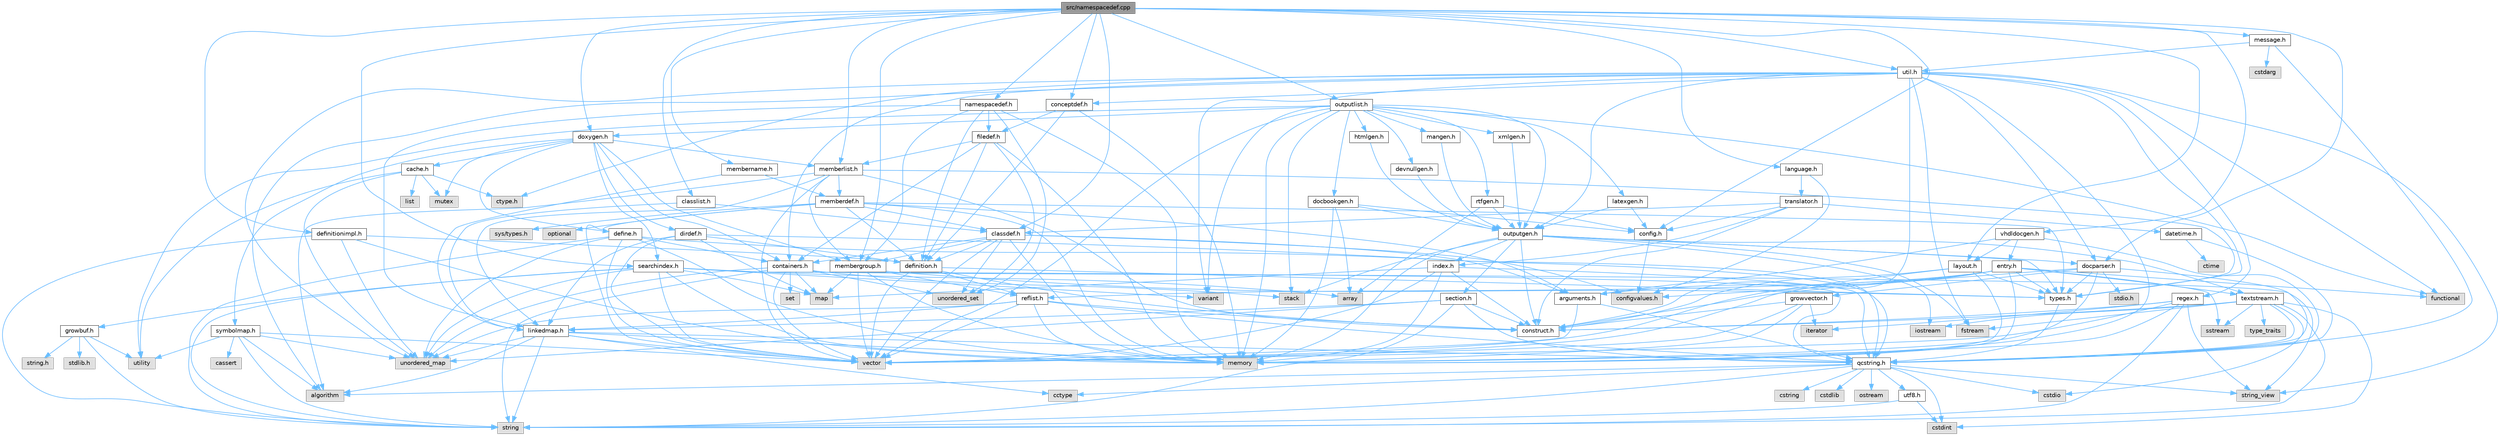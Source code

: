 digraph "src/namespacedef.cpp"
{
 // INTERACTIVE_SVG=YES
 // LATEX_PDF_SIZE
  bgcolor="transparent";
  edge [fontname=Helvetica,fontsize=10,labelfontname=Helvetica,labelfontsize=10];
  node [fontname=Helvetica,fontsize=10,shape=box,height=0.2,width=0.4];
  Node1 [id="Node000001",label="src/namespacedef.cpp",height=0.2,width=0.4,color="gray40", fillcolor="grey60", style="filled", fontcolor="black",tooltip=" "];
  Node1 -> Node2 [id="edge1_Node000001_Node000002",color="steelblue1",style="solid",tooltip=" "];
  Node2 [id="Node000002",label="namespacedef.h",height=0.2,width=0.4,color="grey40", fillcolor="white", style="filled",URL="$d7/d97/namespacedef_8h.html",tooltip=" "];
  Node2 -> Node3 [id="edge2_Node000002_Node000003",color="steelblue1",style="solid",tooltip=" "];
  Node3 [id="Node000003",label="memory",height=0.2,width=0.4,color="grey60", fillcolor="#E0E0E0", style="filled",tooltip=" "];
  Node2 -> Node4 [id="edge3_Node000002_Node000004",color="steelblue1",style="solid",tooltip=" "];
  Node4 [id="Node000004",label="unordered_set",height=0.2,width=0.4,color="grey60", fillcolor="#E0E0E0", style="filled",tooltip=" "];
  Node2 -> Node5 [id="edge4_Node000002_Node000005",color="steelblue1",style="solid",tooltip=" "];
  Node5 [id="Node000005",label="definition.h",height=0.2,width=0.4,color="grey40", fillcolor="white", style="filled",URL="$df/da1/definition_8h.html",tooltip=" "];
  Node5 -> Node6 [id="edge5_Node000005_Node000006",color="steelblue1",style="solid",tooltip=" "];
  Node6 [id="Node000006",label="vector",height=0.2,width=0.4,color="grey60", fillcolor="#E0E0E0", style="filled",tooltip=" "];
  Node5 -> Node7 [id="edge6_Node000005_Node000007",color="steelblue1",style="solid",tooltip=" "];
  Node7 [id="Node000007",label="types.h",height=0.2,width=0.4,color="grey40", fillcolor="white", style="filled",URL="$d9/d49/types_8h.html",tooltip="This file contains a number of basic enums and types."];
  Node7 -> Node8 [id="edge7_Node000007_Node000008",color="steelblue1",style="solid",tooltip=" "];
  Node8 [id="Node000008",label="qcstring.h",height=0.2,width=0.4,color="grey40", fillcolor="white", style="filled",URL="$d7/d5c/qcstring_8h.html",tooltip=" "];
  Node8 -> Node9 [id="edge8_Node000008_Node000009",color="steelblue1",style="solid",tooltip=" "];
  Node9 [id="Node000009",label="string",height=0.2,width=0.4,color="grey60", fillcolor="#E0E0E0", style="filled",tooltip=" "];
  Node8 -> Node10 [id="edge9_Node000008_Node000010",color="steelblue1",style="solid",tooltip=" "];
  Node10 [id="Node000010",label="string_view",height=0.2,width=0.4,color="grey60", fillcolor="#E0E0E0", style="filled",tooltip=" "];
  Node8 -> Node11 [id="edge10_Node000008_Node000011",color="steelblue1",style="solid",tooltip=" "];
  Node11 [id="Node000011",label="algorithm",height=0.2,width=0.4,color="grey60", fillcolor="#E0E0E0", style="filled",tooltip=" "];
  Node8 -> Node12 [id="edge11_Node000008_Node000012",color="steelblue1",style="solid",tooltip=" "];
  Node12 [id="Node000012",label="cctype",height=0.2,width=0.4,color="grey60", fillcolor="#E0E0E0", style="filled",tooltip=" "];
  Node8 -> Node13 [id="edge12_Node000008_Node000013",color="steelblue1",style="solid",tooltip=" "];
  Node13 [id="Node000013",label="cstring",height=0.2,width=0.4,color="grey60", fillcolor="#E0E0E0", style="filled",tooltip=" "];
  Node8 -> Node14 [id="edge13_Node000008_Node000014",color="steelblue1",style="solid",tooltip=" "];
  Node14 [id="Node000014",label="cstdio",height=0.2,width=0.4,color="grey60", fillcolor="#E0E0E0", style="filled",tooltip=" "];
  Node8 -> Node15 [id="edge14_Node000008_Node000015",color="steelblue1",style="solid",tooltip=" "];
  Node15 [id="Node000015",label="cstdlib",height=0.2,width=0.4,color="grey60", fillcolor="#E0E0E0", style="filled",tooltip=" "];
  Node8 -> Node16 [id="edge15_Node000008_Node000016",color="steelblue1",style="solid",tooltip=" "];
  Node16 [id="Node000016",label="cstdint",height=0.2,width=0.4,color="grey60", fillcolor="#E0E0E0", style="filled",tooltip=" "];
  Node8 -> Node17 [id="edge16_Node000008_Node000017",color="steelblue1",style="solid",tooltip=" "];
  Node17 [id="Node000017",label="ostream",height=0.2,width=0.4,color="grey60", fillcolor="#E0E0E0", style="filled",tooltip=" "];
  Node8 -> Node18 [id="edge17_Node000008_Node000018",color="steelblue1",style="solid",tooltip=" "];
  Node18 [id="Node000018",label="utf8.h",height=0.2,width=0.4,color="grey40", fillcolor="white", style="filled",URL="$db/d7c/utf8_8h.html",tooltip="Various UTF8 related helper functions."];
  Node18 -> Node16 [id="edge18_Node000018_Node000016",color="steelblue1",style="solid",tooltip=" "];
  Node18 -> Node9 [id="edge19_Node000018_Node000009",color="steelblue1",style="solid",tooltip=" "];
  Node5 -> Node19 [id="edge20_Node000005_Node000019",color="steelblue1",style="solid",tooltip=" "];
  Node19 [id="Node000019",label="reflist.h",height=0.2,width=0.4,color="grey40", fillcolor="white", style="filled",URL="$d1/d02/reflist_8h.html",tooltip=" "];
  Node19 -> Node6 [id="edge21_Node000019_Node000006",color="steelblue1",style="solid",tooltip=" "];
  Node19 -> Node20 [id="edge22_Node000019_Node000020",color="steelblue1",style="solid",tooltip=" "];
  Node20 [id="Node000020",label="unordered_map",height=0.2,width=0.4,color="grey60", fillcolor="#E0E0E0", style="filled",tooltip=" "];
  Node19 -> Node3 [id="edge23_Node000019_Node000003",color="steelblue1",style="solid",tooltip=" "];
  Node19 -> Node8 [id="edge24_Node000019_Node000008",color="steelblue1",style="solid",tooltip=" "];
  Node19 -> Node21 [id="edge25_Node000019_Node000021",color="steelblue1",style="solid",tooltip=" "];
  Node21 [id="Node000021",label="linkedmap.h",height=0.2,width=0.4,color="grey40", fillcolor="white", style="filled",URL="$da/de1/linkedmap_8h.html",tooltip=" "];
  Node21 -> Node20 [id="edge26_Node000021_Node000020",color="steelblue1",style="solid",tooltip=" "];
  Node21 -> Node6 [id="edge27_Node000021_Node000006",color="steelblue1",style="solid",tooltip=" "];
  Node21 -> Node3 [id="edge28_Node000021_Node000003",color="steelblue1",style="solid",tooltip=" "];
  Node21 -> Node9 [id="edge29_Node000021_Node000009",color="steelblue1",style="solid",tooltip=" "];
  Node21 -> Node11 [id="edge30_Node000021_Node000011",color="steelblue1",style="solid",tooltip=" "];
  Node21 -> Node12 [id="edge31_Node000021_Node000012",color="steelblue1",style="solid",tooltip=" "];
  Node21 -> Node8 [id="edge32_Node000021_Node000008",color="steelblue1",style="solid",tooltip=" "];
  Node19 -> Node22 [id="edge33_Node000019_Node000022",color="steelblue1",style="solid",tooltip=" "];
  Node22 [id="Node000022",label="construct.h",height=0.2,width=0.4,color="grey40", fillcolor="white", style="filled",URL="$d7/dfc/construct_8h.html",tooltip=" "];
  Node5 -> Node22 [id="edge34_Node000005_Node000022",color="steelblue1",style="solid",tooltip=" "];
  Node2 -> Node23 [id="edge35_Node000002_Node000023",color="steelblue1",style="solid",tooltip=" "];
  Node23 [id="Node000023",label="filedef.h",height=0.2,width=0.4,color="grey40", fillcolor="white", style="filled",URL="$d4/d3a/filedef_8h.html",tooltip=" "];
  Node23 -> Node3 [id="edge36_Node000023_Node000003",color="steelblue1",style="solid",tooltip=" "];
  Node23 -> Node4 [id="edge37_Node000023_Node000004",color="steelblue1",style="solid",tooltip=" "];
  Node23 -> Node5 [id="edge38_Node000023_Node000005",color="steelblue1",style="solid",tooltip=" "];
  Node23 -> Node24 [id="edge39_Node000023_Node000024",color="steelblue1",style="solid",tooltip=" "];
  Node24 [id="Node000024",label="memberlist.h",height=0.2,width=0.4,color="grey40", fillcolor="white", style="filled",URL="$dd/d78/memberlist_8h.html",tooltip=" "];
  Node24 -> Node6 [id="edge40_Node000024_Node000006",color="steelblue1",style="solid",tooltip=" "];
  Node24 -> Node11 [id="edge41_Node000024_Node000011",color="steelblue1",style="solid",tooltip=" "];
  Node24 -> Node25 [id="edge42_Node000024_Node000025",color="steelblue1",style="solid",tooltip=" "];
  Node25 [id="Node000025",label="memberdef.h",height=0.2,width=0.4,color="grey40", fillcolor="white", style="filled",URL="$d4/d46/memberdef_8h.html",tooltip=" "];
  Node25 -> Node6 [id="edge43_Node000025_Node000006",color="steelblue1",style="solid",tooltip=" "];
  Node25 -> Node3 [id="edge44_Node000025_Node000003",color="steelblue1",style="solid",tooltip=" "];
  Node25 -> Node26 [id="edge45_Node000025_Node000026",color="steelblue1",style="solid",tooltip=" "];
  Node26 [id="Node000026",label="optional",height=0.2,width=0.4,color="grey60", fillcolor="#E0E0E0", style="filled",tooltip=" "];
  Node25 -> Node27 [id="edge46_Node000025_Node000027",color="steelblue1",style="solid",tooltip=" "];
  Node27 [id="Node000027",label="sys/types.h",height=0.2,width=0.4,color="grey60", fillcolor="#E0E0E0", style="filled",tooltip=" "];
  Node25 -> Node7 [id="edge47_Node000025_Node000007",color="steelblue1",style="solid",tooltip=" "];
  Node25 -> Node5 [id="edge48_Node000025_Node000005",color="steelblue1",style="solid",tooltip=" "];
  Node25 -> Node28 [id="edge49_Node000025_Node000028",color="steelblue1",style="solid",tooltip=" "];
  Node28 [id="Node000028",label="arguments.h",height=0.2,width=0.4,color="grey40", fillcolor="white", style="filled",URL="$df/d9b/arguments_8h.html",tooltip=" "];
  Node28 -> Node6 [id="edge50_Node000028_Node000006",color="steelblue1",style="solid",tooltip=" "];
  Node28 -> Node8 [id="edge51_Node000028_Node000008",color="steelblue1",style="solid",tooltip=" "];
  Node25 -> Node29 [id="edge52_Node000025_Node000029",color="steelblue1",style="solid",tooltip=" "];
  Node29 [id="Node000029",label="classdef.h",height=0.2,width=0.4,color="grey40", fillcolor="white", style="filled",URL="$d1/da6/classdef_8h.html",tooltip=" "];
  Node29 -> Node3 [id="edge53_Node000029_Node000003",color="steelblue1",style="solid",tooltip=" "];
  Node29 -> Node6 [id="edge54_Node000029_Node000006",color="steelblue1",style="solid",tooltip=" "];
  Node29 -> Node4 [id="edge55_Node000029_Node000004",color="steelblue1",style="solid",tooltip=" "];
  Node29 -> Node30 [id="edge56_Node000029_Node000030",color="steelblue1",style="solid",tooltip=" "];
  Node30 [id="Node000030",label="containers.h",height=0.2,width=0.4,color="grey40", fillcolor="white", style="filled",URL="$d5/d75/containers_8h.html",tooltip=" "];
  Node30 -> Node6 [id="edge57_Node000030_Node000006",color="steelblue1",style="solid",tooltip=" "];
  Node30 -> Node9 [id="edge58_Node000030_Node000009",color="steelblue1",style="solid",tooltip=" "];
  Node30 -> Node10 [id="edge59_Node000030_Node000010",color="steelblue1",style="solid",tooltip=" "];
  Node30 -> Node31 [id="edge60_Node000030_Node000031",color="steelblue1",style="solid",tooltip=" "];
  Node31 [id="Node000031",label="set",height=0.2,width=0.4,color="grey60", fillcolor="#E0E0E0", style="filled",tooltip=" "];
  Node30 -> Node32 [id="edge61_Node000030_Node000032",color="steelblue1",style="solid",tooltip=" "];
  Node32 [id="Node000032",label="map",height=0.2,width=0.4,color="grey60", fillcolor="#E0E0E0", style="filled",tooltip=" "];
  Node30 -> Node4 [id="edge62_Node000030_Node000004",color="steelblue1",style="solid",tooltip=" "];
  Node30 -> Node20 [id="edge63_Node000030_Node000020",color="steelblue1",style="solid",tooltip=" "];
  Node30 -> Node33 [id="edge64_Node000030_Node000033",color="steelblue1",style="solid",tooltip=" "];
  Node33 [id="Node000033",label="stack",height=0.2,width=0.4,color="grey60", fillcolor="#E0E0E0", style="filled",tooltip=" "];
  Node29 -> Node5 [id="edge65_Node000029_Node000005",color="steelblue1",style="solid",tooltip=" "];
  Node29 -> Node28 [id="edge66_Node000029_Node000028",color="steelblue1",style="solid",tooltip=" "];
  Node29 -> Node34 [id="edge67_Node000029_Node000034",color="steelblue1",style="solid",tooltip=" "];
  Node34 [id="Node000034",label="membergroup.h",height=0.2,width=0.4,color="grey40", fillcolor="white", style="filled",URL="$d9/d11/membergroup_8h.html",tooltip=" "];
  Node34 -> Node6 [id="edge68_Node000034_Node000006",color="steelblue1",style="solid",tooltip=" "];
  Node34 -> Node32 [id="edge69_Node000034_Node000032",color="steelblue1",style="solid",tooltip=" "];
  Node34 -> Node3 [id="edge70_Node000034_Node000003",color="steelblue1",style="solid",tooltip=" "];
  Node34 -> Node7 [id="edge71_Node000034_Node000007",color="steelblue1",style="solid",tooltip=" "];
  Node34 -> Node19 [id="edge72_Node000034_Node000019",color="steelblue1",style="solid",tooltip=" "];
  Node29 -> Node35 [id="edge73_Node000029_Node000035",color="steelblue1",style="solid",tooltip=" "];
  Node35 [id="Node000035",label="configvalues.h",height=0.2,width=0.4,color="grey60", fillcolor="#E0E0E0", style="filled",tooltip=" "];
  Node24 -> Node21 [id="edge74_Node000024_Node000021",color="steelblue1",style="solid",tooltip=" "];
  Node24 -> Node7 [id="edge75_Node000024_Node000007",color="steelblue1",style="solid",tooltip=" "];
  Node24 -> Node34 [id="edge76_Node000024_Node000034",color="steelblue1",style="solid",tooltip=" "];
  Node24 -> Node22 [id="edge77_Node000024_Node000022",color="steelblue1",style="solid",tooltip=" "];
  Node23 -> Node30 [id="edge78_Node000023_Node000030",color="steelblue1",style="solid",tooltip=" "];
  Node2 -> Node21 [id="edge79_Node000002_Node000021",color="steelblue1",style="solid",tooltip=" "];
  Node2 -> Node34 [id="edge80_Node000002_Node000034",color="steelblue1",style="solid",tooltip=" "];
  Node1 -> Node36 [id="edge81_Node000001_Node000036",color="steelblue1",style="solid",tooltip=" "];
  Node36 [id="Node000036",label="outputlist.h",height=0.2,width=0.4,color="grey40", fillcolor="white", style="filled",URL="$d2/db9/outputlist_8h.html",tooltip=" "];
  Node36 -> Node37 [id="edge82_Node000036_Node000037",color="steelblue1",style="solid",tooltip=" "];
  Node37 [id="Node000037",label="utility",height=0.2,width=0.4,color="grey60", fillcolor="#E0E0E0", style="filled",tooltip=" "];
  Node36 -> Node6 [id="edge83_Node000036_Node000006",color="steelblue1",style="solid",tooltip=" "];
  Node36 -> Node3 [id="edge84_Node000036_Node000003",color="steelblue1",style="solid",tooltip=" "];
  Node36 -> Node38 [id="edge85_Node000036_Node000038",color="steelblue1",style="solid",tooltip=" "];
  Node38 [id="Node000038",label="variant",height=0.2,width=0.4,color="grey60", fillcolor="#E0E0E0", style="filled",tooltip=" "];
  Node36 -> Node33 [id="edge86_Node000036_Node000033",color="steelblue1",style="solid",tooltip=" "];
  Node36 -> Node39 [id="edge87_Node000036_Node000039",color="steelblue1",style="solid",tooltip=" "];
  Node39 [id="Node000039",label="functional",height=0.2,width=0.4,color="grey60", fillcolor="#E0E0E0", style="filled",tooltip=" "];
  Node36 -> Node40 [id="edge88_Node000036_Node000040",color="steelblue1",style="solid",tooltip=" "];
  Node40 [id="Node000040",label="outputgen.h",height=0.2,width=0.4,color="grey40", fillcolor="white", style="filled",URL="$df/d06/outputgen_8h.html",tooltip=" "];
  Node40 -> Node3 [id="edge89_Node000040_Node000003",color="steelblue1",style="solid",tooltip=" "];
  Node40 -> Node33 [id="edge90_Node000040_Node000033",color="steelblue1",style="solid",tooltip=" "];
  Node40 -> Node41 [id="edge91_Node000040_Node000041",color="steelblue1",style="solid",tooltip=" "];
  Node41 [id="Node000041",label="iostream",height=0.2,width=0.4,color="grey60", fillcolor="#E0E0E0", style="filled",tooltip=" "];
  Node40 -> Node42 [id="edge92_Node000040_Node000042",color="steelblue1",style="solid",tooltip=" "];
  Node42 [id="Node000042",label="fstream",height=0.2,width=0.4,color="grey60", fillcolor="#E0E0E0", style="filled",tooltip=" "];
  Node40 -> Node7 [id="edge93_Node000040_Node000007",color="steelblue1",style="solid",tooltip=" "];
  Node40 -> Node43 [id="edge94_Node000040_Node000043",color="steelblue1",style="solid",tooltip=" "];
  Node43 [id="Node000043",label="index.h",height=0.2,width=0.4,color="grey40", fillcolor="white", style="filled",URL="$d1/db5/index_8h.html",tooltip=" "];
  Node43 -> Node3 [id="edge95_Node000043_Node000003",color="steelblue1",style="solid",tooltip=" "];
  Node43 -> Node6 [id="edge96_Node000043_Node000006",color="steelblue1",style="solid",tooltip=" "];
  Node43 -> Node32 [id="edge97_Node000043_Node000032",color="steelblue1",style="solid",tooltip=" "];
  Node43 -> Node8 [id="edge98_Node000043_Node000008",color="steelblue1",style="solid",tooltip=" "];
  Node43 -> Node22 [id="edge99_Node000043_Node000022",color="steelblue1",style="solid",tooltip=" "];
  Node40 -> Node44 [id="edge100_Node000040_Node000044",color="steelblue1",style="solid",tooltip=" "];
  Node44 [id="Node000044",label="section.h",height=0.2,width=0.4,color="grey40", fillcolor="white", style="filled",URL="$d1/d2a/section_8h.html",tooltip=" "];
  Node44 -> Node9 [id="edge101_Node000044_Node000009",color="steelblue1",style="solid",tooltip=" "];
  Node44 -> Node20 [id="edge102_Node000044_Node000020",color="steelblue1",style="solid",tooltip=" "];
  Node44 -> Node8 [id="edge103_Node000044_Node000008",color="steelblue1",style="solid",tooltip=" "];
  Node44 -> Node21 [id="edge104_Node000044_Node000021",color="steelblue1",style="solid",tooltip=" "];
  Node44 -> Node22 [id="edge105_Node000044_Node000022",color="steelblue1",style="solid",tooltip=" "];
  Node40 -> Node45 [id="edge106_Node000040_Node000045",color="steelblue1",style="solid",tooltip=" "];
  Node45 [id="Node000045",label="textstream.h",height=0.2,width=0.4,color="grey40", fillcolor="white", style="filled",URL="$d4/d7d/textstream_8h.html",tooltip=" "];
  Node45 -> Node9 [id="edge107_Node000045_Node000009",color="steelblue1",style="solid",tooltip=" "];
  Node45 -> Node41 [id="edge108_Node000045_Node000041",color="steelblue1",style="solid",tooltip=" "];
  Node45 -> Node46 [id="edge109_Node000045_Node000046",color="steelblue1",style="solid",tooltip=" "];
  Node46 [id="Node000046",label="sstream",height=0.2,width=0.4,color="grey60", fillcolor="#E0E0E0", style="filled",tooltip=" "];
  Node45 -> Node16 [id="edge110_Node000045_Node000016",color="steelblue1",style="solid",tooltip=" "];
  Node45 -> Node14 [id="edge111_Node000045_Node000014",color="steelblue1",style="solid",tooltip=" "];
  Node45 -> Node42 [id="edge112_Node000045_Node000042",color="steelblue1",style="solid",tooltip=" "];
  Node45 -> Node47 [id="edge113_Node000045_Node000047",color="steelblue1",style="solid",tooltip=" "];
  Node47 [id="Node000047",label="type_traits",height=0.2,width=0.4,color="grey60", fillcolor="#E0E0E0", style="filled",tooltip=" "];
  Node45 -> Node8 [id="edge114_Node000045_Node000008",color="steelblue1",style="solid",tooltip=" "];
  Node45 -> Node22 [id="edge115_Node000045_Node000022",color="steelblue1",style="solid",tooltip=" "];
  Node40 -> Node48 [id="edge116_Node000040_Node000048",color="steelblue1",style="solid",tooltip=" "];
  Node48 [id="Node000048",label="docparser.h",height=0.2,width=0.4,color="grey40", fillcolor="white", style="filled",URL="$de/d9c/docparser_8h.html",tooltip=" "];
  Node48 -> Node49 [id="edge117_Node000048_Node000049",color="steelblue1",style="solid",tooltip=" "];
  Node49 [id="Node000049",label="stdio.h",height=0.2,width=0.4,color="grey60", fillcolor="#E0E0E0", style="filled",tooltip=" "];
  Node48 -> Node3 [id="edge118_Node000048_Node000003",color="steelblue1",style="solid",tooltip=" "];
  Node48 -> Node8 [id="edge119_Node000048_Node000008",color="steelblue1",style="solid",tooltip=" "];
  Node48 -> Node50 [id="edge120_Node000048_Node000050",color="steelblue1",style="solid",tooltip=" "];
  Node50 [id="Node000050",label="growvector.h",height=0.2,width=0.4,color="grey40", fillcolor="white", style="filled",URL="$d7/d50/growvector_8h.html",tooltip=" "];
  Node50 -> Node6 [id="edge121_Node000050_Node000006",color="steelblue1",style="solid",tooltip=" "];
  Node50 -> Node3 [id="edge122_Node000050_Node000003",color="steelblue1",style="solid",tooltip=" "];
  Node50 -> Node51 [id="edge123_Node000050_Node000051",color="steelblue1",style="solid",tooltip=" "];
  Node51 [id="Node000051",label="iterator",height=0.2,width=0.4,color="grey60", fillcolor="#E0E0E0", style="filled",tooltip=" "];
  Node50 -> Node22 [id="edge124_Node000050_Node000022",color="steelblue1",style="solid",tooltip=" "];
  Node48 -> Node22 [id="edge125_Node000048_Node000022",color="steelblue1",style="solid",tooltip=" "];
  Node48 -> Node7 [id="edge126_Node000048_Node000007",color="steelblue1",style="solid",tooltip=" "];
  Node40 -> Node22 [id="edge127_Node000040_Node000022",color="steelblue1",style="solid",tooltip=" "];
  Node36 -> Node52 [id="edge128_Node000036_Node000052",color="steelblue1",style="solid",tooltip=" "];
  Node52 [id="Node000052",label="doxygen.h",height=0.2,width=0.4,color="grey40", fillcolor="white", style="filled",URL="$d1/da1/doxygen_8h.html",tooltip=" "];
  Node52 -> Node53 [id="edge129_Node000052_Node000053",color="steelblue1",style="solid",tooltip=" "];
  Node53 [id="Node000053",label="mutex",height=0.2,width=0.4,color="grey60", fillcolor="#E0E0E0", style="filled",tooltip=" "];
  Node52 -> Node30 [id="edge130_Node000052_Node000030",color="steelblue1",style="solid",tooltip=" "];
  Node52 -> Node34 [id="edge131_Node000052_Node000034",color="steelblue1",style="solid",tooltip=" "];
  Node52 -> Node54 [id="edge132_Node000052_Node000054",color="steelblue1",style="solid",tooltip=" "];
  Node54 [id="Node000054",label="dirdef.h",height=0.2,width=0.4,color="grey40", fillcolor="white", style="filled",URL="$d6/d15/dirdef_8h.html",tooltip=" "];
  Node54 -> Node6 [id="edge133_Node000054_Node000006",color="steelblue1",style="solid",tooltip=" "];
  Node54 -> Node32 [id="edge134_Node000054_Node000032",color="steelblue1",style="solid",tooltip=" "];
  Node54 -> Node8 [id="edge135_Node000054_Node000008",color="steelblue1",style="solid",tooltip=" "];
  Node54 -> Node21 [id="edge136_Node000054_Node000021",color="steelblue1",style="solid",tooltip=" "];
  Node54 -> Node5 [id="edge137_Node000054_Node000005",color="steelblue1",style="solid",tooltip=" "];
  Node52 -> Node24 [id="edge138_Node000052_Node000024",color="steelblue1",style="solid",tooltip=" "];
  Node52 -> Node55 [id="edge139_Node000052_Node000055",color="steelblue1",style="solid",tooltip=" "];
  Node55 [id="Node000055",label="define.h",height=0.2,width=0.4,color="grey40", fillcolor="white", style="filled",URL="$df/d67/define_8h.html",tooltip=" "];
  Node55 -> Node6 [id="edge140_Node000055_Node000006",color="steelblue1",style="solid",tooltip=" "];
  Node55 -> Node3 [id="edge141_Node000055_Node000003",color="steelblue1",style="solid",tooltip=" "];
  Node55 -> Node9 [id="edge142_Node000055_Node000009",color="steelblue1",style="solid",tooltip=" "];
  Node55 -> Node20 [id="edge143_Node000055_Node000020",color="steelblue1",style="solid",tooltip=" "];
  Node55 -> Node8 [id="edge144_Node000055_Node000008",color="steelblue1",style="solid",tooltip=" "];
  Node55 -> Node30 [id="edge145_Node000055_Node000030",color="steelblue1",style="solid",tooltip=" "];
  Node52 -> Node56 [id="edge146_Node000052_Node000056",color="steelblue1",style="solid",tooltip=" "];
  Node56 [id="Node000056",label="cache.h",height=0.2,width=0.4,color="grey40", fillcolor="white", style="filled",URL="$d3/d26/cache_8h.html",tooltip=" "];
  Node56 -> Node57 [id="edge147_Node000056_Node000057",color="steelblue1",style="solid",tooltip=" "];
  Node57 [id="Node000057",label="list",height=0.2,width=0.4,color="grey60", fillcolor="#E0E0E0", style="filled",tooltip=" "];
  Node56 -> Node20 [id="edge148_Node000056_Node000020",color="steelblue1",style="solid",tooltip=" "];
  Node56 -> Node53 [id="edge149_Node000056_Node000053",color="steelblue1",style="solid",tooltip=" "];
  Node56 -> Node37 [id="edge150_Node000056_Node000037",color="steelblue1",style="solid",tooltip=" "];
  Node56 -> Node58 [id="edge151_Node000056_Node000058",color="steelblue1",style="solid",tooltip=" "];
  Node58 [id="Node000058",label="ctype.h",height=0.2,width=0.4,color="grey60", fillcolor="#E0E0E0", style="filled",tooltip=" "];
  Node52 -> Node59 [id="edge152_Node000052_Node000059",color="steelblue1",style="solid",tooltip=" "];
  Node59 [id="Node000059",label="symbolmap.h",height=0.2,width=0.4,color="grey40", fillcolor="white", style="filled",URL="$d7/ddd/symbolmap_8h.html",tooltip=" "];
  Node59 -> Node11 [id="edge153_Node000059_Node000011",color="steelblue1",style="solid",tooltip=" "];
  Node59 -> Node20 [id="edge154_Node000059_Node000020",color="steelblue1",style="solid",tooltip=" "];
  Node59 -> Node6 [id="edge155_Node000059_Node000006",color="steelblue1",style="solid",tooltip=" "];
  Node59 -> Node9 [id="edge156_Node000059_Node000009",color="steelblue1",style="solid",tooltip=" "];
  Node59 -> Node37 [id="edge157_Node000059_Node000037",color="steelblue1",style="solid",tooltip=" "];
  Node59 -> Node60 [id="edge158_Node000059_Node000060",color="steelblue1",style="solid",tooltip=" "];
  Node60 [id="Node000060",label="cassert",height=0.2,width=0.4,color="grey60", fillcolor="#E0E0E0", style="filled",tooltip=" "];
  Node52 -> Node61 [id="edge159_Node000052_Node000061",color="steelblue1",style="solid",tooltip=" "];
  Node61 [id="Node000061",label="searchindex.h",height=0.2,width=0.4,color="grey40", fillcolor="white", style="filled",URL="$de/d07/searchindex_8h.html",tooltip="Web server based search engine."];
  Node61 -> Node3 [id="edge160_Node000061_Node000003",color="steelblue1",style="solid",tooltip=" "];
  Node61 -> Node6 [id="edge161_Node000061_Node000006",color="steelblue1",style="solid",tooltip=" "];
  Node61 -> Node32 [id="edge162_Node000061_Node000032",color="steelblue1",style="solid",tooltip=" "];
  Node61 -> Node20 [id="edge163_Node000061_Node000020",color="steelblue1",style="solid",tooltip=" "];
  Node61 -> Node9 [id="edge164_Node000061_Node000009",color="steelblue1",style="solid",tooltip=" "];
  Node61 -> Node62 [id="edge165_Node000061_Node000062",color="steelblue1",style="solid",tooltip=" "];
  Node62 [id="Node000062",label="array",height=0.2,width=0.4,color="grey60", fillcolor="#E0E0E0", style="filled",tooltip=" "];
  Node61 -> Node38 [id="edge166_Node000061_Node000038",color="steelblue1",style="solid",tooltip=" "];
  Node61 -> Node8 [id="edge167_Node000061_Node000008",color="steelblue1",style="solid",tooltip=" "];
  Node61 -> Node63 [id="edge168_Node000061_Node000063",color="steelblue1",style="solid",tooltip=" "];
  Node63 [id="Node000063",label="growbuf.h",height=0.2,width=0.4,color="grey40", fillcolor="white", style="filled",URL="$dd/d72/growbuf_8h.html",tooltip=" "];
  Node63 -> Node37 [id="edge169_Node000063_Node000037",color="steelblue1",style="solid",tooltip=" "];
  Node63 -> Node64 [id="edge170_Node000063_Node000064",color="steelblue1",style="solid",tooltip=" "];
  Node64 [id="Node000064",label="stdlib.h",height=0.2,width=0.4,color="grey60", fillcolor="#E0E0E0", style="filled",tooltip=" "];
  Node63 -> Node65 [id="edge171_Node000063_Node000065",color="steelblue1",style="solid",tooltip=" "];
  Node65 [id="Node000065",label="string.h",height=0.2,width=0.4,color="grey60", fillcolor="#E0E0E0", style="filled",tooltip=" "];
  Node63 -> Node9 [id="edge172_Node000063_Node000009",color="steelblue1",style="solid",tooltip=" "];
  Node36 -> Node66 [id="edge173_Node000036_Node000066",color="steelblue1",style="solid",tooltip=" "];
  Node66 [id="Node000066",label="htmlgen.h",height=0.2,width=0.4,color="grey40", fillcolor="white", style="filled",URL="$d8/d56/htmlgen_8h.html",tooltip=" "];
  Node66 -> Node40 [id="edge174_Node000066_Node000040",color="steelblue1",style="solid",tooltip=" "];
  Node36 -> Node67 [id="edge175_Node000036_Node000067",color="steelblue1",style="solid",tooltip=" "];
  Node67 [id="Node000067",label="latexgen.h",height=0.2,width=0.4,color="grey40", fillcolor="white", style="filled",URL="$d6/d9c/latexgen_8h.html",tooltip=" "];
  Node67 -> Node68 [id="edge176_Node000067_Node000068",color="steelblue1",style="solid",tooltip=" "];
  Node68 [id="Node000068",label="config.h",height=0.2,width=0.4,color="grey40", fillcolor="white", style="filled",URL="$db/d16/config_8h.html",tooltip=" "];
  Node68 -> Node35 [id="edge177_Node000068_Node000035",color="steelblue1",style="solid",tooltip=" "];
  Node67 -> Node40 [id="edge178_Node000067_Node000040",color="steelblue1",style="solid",tooltip=" "];
  Node36 -> Node69 [id="edge179_Node000036_Node000069",color="steelblue1",style="solid",tooltip=" "];
  Node69 [id="Node000069",label="rtfgen.h",height=0.2,width=0.4,color="grey40", fillcolor="white", style="filled",URL="$d4/daa/rtfgen_8h.html",tooltip=" "];
  Node69 -> Node62 [id="edge180_Node000069_Node000062",color="steelblue1",style="solid",tooltip=" "];
  Node69 -> Node68 [id="edge181_Node000069_Node000068",color="steelblue1",style="solid",tooltip=" "];
  Node69 -> Node40 [id="edge182_Node000069_Node000040",color="steelblue1",style="solid",tooltip=" "];
  Node36 -> Node70 [id="edge183_Node000036_Node000070",color="steelblue1",style="solid",tooltip=" "];
  Node70 [id="Node000070",label="mangen.h",height=0.2,width=0.4,color="grey40", fillcolor="white", style="filled",URL="$da/dc0/mangen_8h.html",tooltip=" "];
  Node70 -> Node40 [id="edge184_Node000070_Node000040",color="steelblue1",style="solid",tooltip=" "];
  Node36 -> Node71 [id="edge185_Node000036_Node000071",color="steelblue1",style="solid",tooltip=" "];
  Node71 [id="Node000071",label="docbookgen.h",height=0.2,width=0.4,color="grey40", fillcolor="white", style="filled",URL="$de/dea/docbookgen_8h.html",tooltip=" "];
  Node71 -> Node3 [id="edge186_Node000071_Node000003",color="steelblue1",style="solid",tooltip=" "];
  Node71 -> Node62 [id="edge187_Node000071_Node000062",color="steelblue1",style="solid",tooltip=" "];
  Node71 -> Node68 [id="edge188_Node000071_Node000068",color="steelblue1",style="solid",tooltip=" "];
  Node71 -> Node40 [id="edge189_Node000071_Node000040",color="steelblue1",style="solid",tooltip=" "];
  Node36 -> Node72 [id="edge190_Node000036_Node000072",color="steelblue1",style="solid",tooltip=" "];
  Node72 [id="Node000072",label="xmlgen.h",height=0.2,width=0.4,color="grey40", fillcolor="white", style="filled",URL="$d9/d67/xmlgen_8h.html",tooltip=" "];
  Node72 -> Node40 [id="edge191_Node000072_Node000040",color="steelblue1",style="solid",tooltip=" "];
  Node36 -> Node73 [id="edge192_Node000036_Node000073",color="steelblue1",style="solid",tooltip=" "];
  Node73 [id="Node000073",label="devnullgen.h",height=0.2,width=0.4,color="grey40", fillcolor="white", style="filled",URL="$d8/de5/devnullgen_8h.html",tooltip=" "];
  Node73 -> Node40 [id="edge193_Node000073_Node000040",color="steelblue1",style="solid",tooltip=" "];
  Node1 -> Node74 [id="edge194_Node000001_Node000074",color="steelblue1",style="solid",tooltip=" "];
  Node74 [id="Node000074",label="util.h",height=0.2,width=0.4,color="grey40", fillcolor="white", style="filled",URL="$d8/d3c/util_8h.html",tooltip="A bunch of utility functions."];
  Node74 -> Node3 [id="edge195_Node000074_Node000003",color="steelblue1",style="solid",tooltip=" "];
  Node74 -> Node20 [id="edge196_Node000074_Node000020",color="steelblue1",style="solid",tooltip=" "];
  Node74 -> Node11 [id="edge197_Node000074_Node000011",color="steelblue1",style="solid",tooltip=" "];
  Node74 -> Node39 [id="edge198_Node000074_Node000039",color="steelblue1",style="solid",tooltip=" "];
  Node74 -> Node42 [id="edge199_Node000074_Node000042",color="steelblue1",style="solid",tooltip=" "];
  Node74 -> Node38 [id="edge200_Node000074_Node000038",color="steelblue1",style="solid",tooltip=" "];
  Node74 -> Node10 [id="edge201_Node000074_Node000010",color="steelblue1",style="solid",tooltip=" "];
  Node74 -> Node58 [id="edge202_Node000074_Node000058",color="steelblue1",style="solid",tooltip=" "];
  Node74 -> Node7 [id="edge203_Node000074_Node000007",color="steelblue1",style="solid",tooltip=" "];
  Node74 -> Node48 [id="edge204_Node000074_Node000048",color="steelblue1",style="solid",tooltip=" "];
  Node74 -> Node30 [id="edge205_Node000074_Node000030",color="steelblue1",style="solid",tooltip=" "];
  Node74 -> Node40 [id="edge206_Node000074_Node000040",color="steelblue1",style="solid",tooltip=" "];
  Node74 -> Node75 [id="edge207_Node000074_Node000075",color="steelblue1",style="solid",tooltip=" "];
  Node75 [id="Node000075",label="regex.h",height=0.2,width=0.4,color="grey40", fillcolor="white", style="filled",URL="$d1/d21/regex_8h.html",tooltip=" "];
  Node75 -> Node3 [id="edge208_Node000075_Node000003",color="steelblue1",style="solid",tooltip=" "];
  Node75 -> Node9 [id="edge209_Node000075_Node000009",color="steelblue1",style="solid",tooltip=" "];
  Node75 -> Node10 [id="edge210_Node000075_Node000010",color="steelblue1",style="solid",tooltip=" "];
  Node75 -> Node6 [id="edge211_Node000075_Node000006",color="steelblue1",style="solid",tooltip=" "];
  Node75 -> Node51 [id="edge212_Node000075_Node000051",color="steelblue1",style="solid",tooltip=" "];
  Node75 -> Node22 [id="edge213_Node000075_Node000022",color="steelblue1",style="solid",tooltip=" "];
  Node74 -> Node76 [id="edge214_Node000074_Node000076",color="steelblue1",style="solid",tooltip=" "];
  Node76 [id="Node000076",label="conceptdef.h",height=0.2,width=0.4,color="grey40", fillcolor="white", style="filled",URL="$da/df1/conceptdef_8h.html",tooltip=" "];
  Node76 -> Node3 [id="edge215_Node000076_Node000003",color="steelblue1",style="solid",tooltip=" "];
  Node76 -> Node5 [id="edge216_Node000076_Node000005",color="steelblue1",style="solid",tooltip=" "];
  Node76 -> Node23 [id="edge217_Node000076_Node000023",color="steelblue1",style="solid",tooltip=" "];
  Node74 -> Node22 [id="edge218_Node000074_Node000022",color="steelblue1",style="solid",tooltip=" "];
  Node1 -> Node77 [id="edge219_Node000001_Node000077",color="steelblue1",style="solid",tooltip=" "];
  Node77 [id="Node000077",label="language.h",height=0.2,width=0.4,color="grey40", fillcolor="white", style="filled",URL="$d8/dce/language_8h.html",tooltip=" "];
  Node77 -> Node78 [id="edge220_Node000077_Node000078",color="steelblue1",style="solid",tooltip=" "];
  Node78 [id="Node000078",label="translator.h",height=0.2,width=0.4,color="grey40", fillcolor="white", style="filled",URL="$d9/df1/translator_8h.html",tooltip=" "];
  Node78 -> Node29 [id="edge221_Node000078_Node000029",color="steelblue1",style="solid",tooltip=" "];
  Node78 -> Node68 [id="edge222_Node000078_Node000068",color="steelblue1",style="solid",tooltip=" "];
  Node78 -> Node79 [id="edge223_Node000078_Node000079",color="steelblue1",style="solid",tooltip=" "];
  Node79 [id="Node000079",label="datetime.h",height=0.2,width=0.4,color="grey40", fillcolor="white", style="filled",URL="$de/d1b/datetime_8h.html",tooltip=" "];
  Node79 -> Node80 [id="edge224_Node000079_Node000080",color="steelblue1",style="solid",tooltip=" "];
  Node80 [id="Node000080",label="ctime",height=0.2,width=0.4,color="grey60", fillcolor="#E0E0E0", style="filled",tooltip=" "];
  Node79 -> Node8 [id="edge225_Node000079_Node000008",color="steelblue1",style="solid",tooltip=" "];
  Node78 -> Node43 [id="edge226_Node000078_Node000043",color="steelblue1",style="solid",tooltip=" "];
  Node78 -> Node22 [id="edge227_Node000078_Node000022",color="steelblue1",style="solid",tooltip=" "];
  Node77 -> Node35 [id="edge228_Node000077_Node000035",color="steelblue1",style="solid",tooltip=" "];
  Node1 -> Node29 [id="edge229_Node000001_Node000029",color="steelblue1",style="solid",tooltip=" "];
  Node1 -> Node81 [id="edge230_Node000001_Node000081",color="steelblue1",style="solid",tooltip=" "];
  Node81 [id="Node000081",label="classlist.h",height=0.2,width=0.4,color="grey40", fillcolor="white", style="filled",URL="$d2/df8/classlist_8h.html",tooltip=" "];
  Node81 -> Node21 [id="edge231_Node000081_Node000021",color="steelblue1",style="solid",tooltip=" "];
  Node81 -> Node29 [id="edge232_Node000081_Node000029",color="steelblue1",style="solid",tooltip=" "];
  Node1 -> Node24 [id="edge233_Node000001_Node000024",color="steelblue1",style="solid",tooltip=" "];
  Node1 -> Node52 [id="edge234_Node000001_Node000052",color="steelblue1",style="solid",tooltip=" "];
  Node1 -> Node82 [id="edge235_Node000001_Node000082",color="steelblue1",style="solid",tooltip=" "];
  Node82 [id="Node000082",label="message.h",height=0.2,width=0.4,color="grey40", fillcolor="white", style="filled",URL="$d2/d0d/message_8h.html",tooltip=" "];
  Node82 -> Node83 [id="edge236_Node000082_Node000083",color="steelblue1",style="solid",tooltip=" "];
  Node83 [id="Node000083",label="cstdarg",height=0.2,width=0.4,color="grey60", fillcolor="#E0E0E0", style="filled",tooltip=" "];
  Node82 -> Node8 [id="edge237_Node000082_Node000008",color="steelblue1",style="solid",tooltip=" "];
  Node82 -> Node74 [id="edge238_Node000082_Node000074",color="steelblue1",style="solid",tooltip=" "];
  Node1 -> Node48 [id="edge239_Node000001_Node000048",color="steelblue1",style="solid",tooltip=" "];
  Node1 -> Node61 [id="edge240_Node000001_Node000061",color="steelblue1",style="solid",tooltip=" "];
  Node1 -> Node84 [id="edge241_Node000001_Node000084",color="steelblue1",style="solid",tooltip=" "];
  Node84 [id="Node000084",label="vhdldocgen.h",height=0.2,width=0.4,color="grey40", fillcolor="white", style="filled",URL="$dd/dec/vhdldocgen_8h.html",tooltip=" "];
  Node84 -> Node8 [id="edge242_Node000084_Node000008",color="steelblue1",style="solid",tooltip=" "];
  Node84 -> Node85 [id="edge243_Node000084_Node000085",color="steelblue1",style="solid",tooltip=" "];
  Node85 [id="Node000085",label="layout.h",height=0.2,width=0.4,color="grey40", fillcolor="white", style="filled",URL="$db/d51/layout_8h.html",tooltip=" "];
  Node85 -> Node3 [id="edge244_Node000085_Node000003",color="steelblue1",style="solid",tooltip=" "];
  Node85 -> Node6 [id="edge245_Node000085_Node000006",color="steelblue1",style="solid",tooltip=" "];
  Node85 -> Node7 [id="edge246_Node000085_Node000007",color="steelblue1",style="solid",tooltip=" "];
  Node85 -> Node22 [id="edge247_Node000085_Node000022",color="steelblue1",style="solid",tooltip=" "];
  Node84 -> Node28 [id="edge248_Node000084_Node000028",color="steelblue1",style="solid",tooltip=" "];
  Node84 -> Node86 [id="edge249_Node000084_Node000086",color="steelblue1",style="solid",tooltip=" "];
  Node86 [id="Node000086",label="entry.h",height=0.2,width=0.4,color="grey40", fillcolor="white", style="filled",URL="$d1/dc6/entry_8h.html",tooltip=" "];
  Node86 -> Node6 [id="edge250_Node000086_Node000006",color="steelblue1",style="solid",tooltip=" "];
  Node86 -> Node3 [id="edge251_Node000086_Node000003",color="steelblue1",style="solid",tooltip=" "];
  Node86 -> Node46 [id="edge252_Node000086_Node000046",color="steelblue1",style="solid",tooltip=" "];
  Node86 -> Node39 [id="edge253_Node000086_Node000039",color="steelblue1",style="solid",tooltip=" "];
  Node86 -> Node7 [id="edge254_Node000086_Node000007",color="steelblue1",style="solid",tooltip=" "];
  Node86 -> Node28 [id="edge255_Node000086_Node000028",color="steelblue1",style="solid",tooltip=" "];
  Node86 -> Node19 [id="edge256_Node000086_Node000019",color="steelblue1",style="solid",tooltip=" "];
  Node86 -> Node45 [id="edge257_Node000086_Node000045",color="steelblue1",style="solid",tooltip=" "];
  Node86 -> Node35 [id="edge258_Node000086_Node000035",color="steelblue1",style="solid",tooltip=" "];
  Node1 -> Node85 [id="edge259_Node000001_Node000085",color="steelblue1",style="solid",tooltip=" "];
  Node1 -> Node34 [id="edge260_Node000001_Node000034",color="steelblue1",style="solid",tooltip=" "];
  Node1 -> Node68 [id="edge261_Node000001_Node000068",color="steelblue1",style="solid",tooltip=" "];
  Node1 -> Node87 [id="edge262_Node000001_Node000087",color="steelblue1",style="solid",tooltip=" "];
  Node87 [id="Node000087",label="definitionimpl.h",height=0.2,width=0.4,color="grey40", fillcolor="white", style="filled",URL="$d2/dab/definitionimpl_8h.html",tooltip=" "];
  Node87 -> Node3 [id="edge263_Node000087_Node000003",color="steelblue1",style="solid",tooltip=" "];
  Node87 -> Node20 [id="edge264_Node000087_Node000020",color="steelblue1",style="solid",tooltip=" "];
  Node87 -> Node9 [id="edge265_Node000087_Node000009",color="steelblue1",style="solid",tooltip=" "];
  Node87 -> Node5 [id="edge266_Node000087_Node000005",color="steelblue1",style="solid",tooltip=" "];
  Node1 -> Node88 [id="edge267_Node000001_Node000088",color="steelblue1",style="solid",tooltip=" "];
  Node88 [id="Node000088",label="membername.h",height=0.2,width=0.4,color="grey40", fillcolor="white", style="filled",URL="$d7/dfc/membername_8h.html",tooltip=" "];
  Node88 -> Node25 [id="edge268_Node000088_Node000025",color="steelblue1",style="solid",tooltip=" "];
  Node88 -> Node21 [id="edge269_Node000088_Node000021",color="steelblue1",style="solid",tooltip=" "];
  Node1 -> Node76 [id="edge270_Node000001_Node000076",color="steelblue1",style="solid",tooltip=" "];
}

